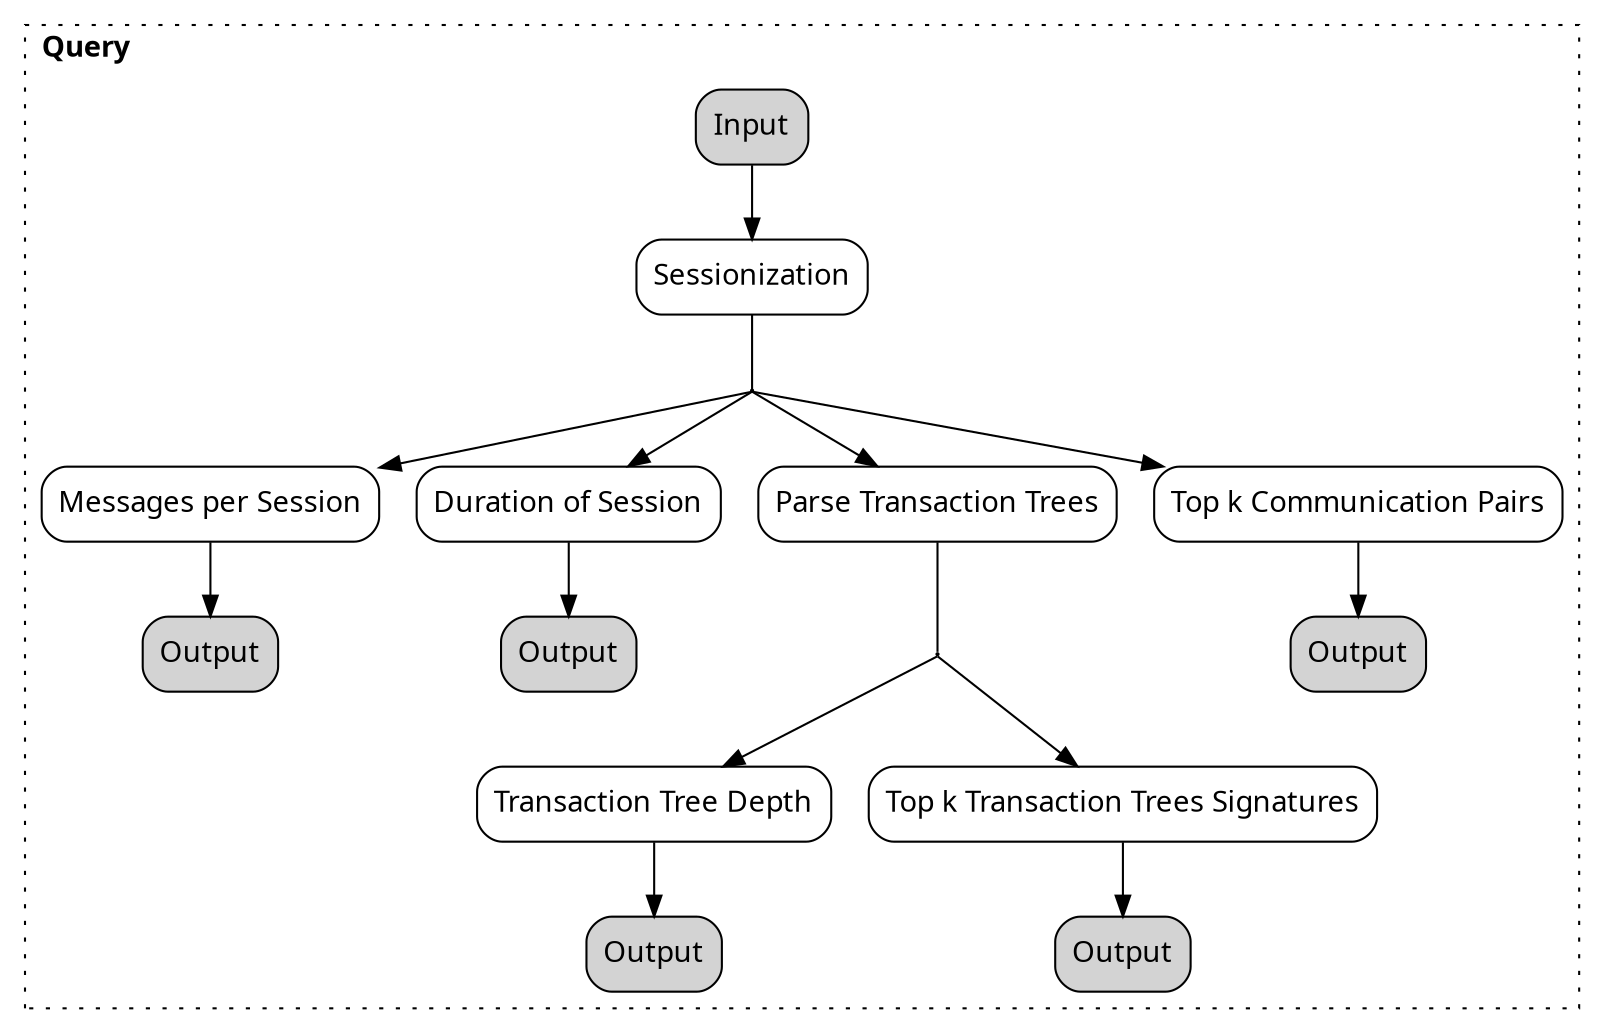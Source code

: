 digraph G {
//    rankdir="LR";
    graph [fontname = "source sans pro bold"];
    node [fontname = "source sans pro light"];
    edge [fontname = "source sans pro light"];

//    graph [splines=ortho]
    node [style="rounded", shape=box]

    subgraph cluster_1 {
        labeljust = "l";
        label="Query";
        graph[style=dotted];

        input [label="Input", style="rounded,filled"]
        sessionize [label="Sessionization"]
        sessionize_pub [shape=circle,width=.01,height=.01,label=""]

        msgcount [label="Messages per Session"]
        msgcount_hist [label="Output", style="rounded,filled"]
        msgspan [label="Duration of Session"]
        msgspan_hist [label="Output", style="rounded,filled"]
        txns [label="Parse Transaction Trees"]
        txns_pub [shape=circle,width=.01,height=.01,label=""]
        txdepth [label="Transaction Tree Depth"]
        txdepth_hist [label="Output", style="rounded,filled"]
        txsigtop10 [label="Top k Transaction Trees Signatures"]
        txsigtop10_hist [label="Output", style="rounded,filled"]
        servicetop10 [label="Top k Communication Pairs"]
        servicetop10_hist [label="Output", style="rounded,filled"]
        
        input -> sessionize
        sessionize -> sessionize_pub [arrowhead=none]
        sessionize_pub -> {msgcount, msgspan, txns, servicetop10} [headport="_"]

        msgcount -> msgcount_hist
        msgspan -> msgspan_hist

        txns -> txns_pub [arrowhead=none]
        txns_pub -> {txdepth, txsigtop10} [headport="_"]

        txdepth -> txdepth_hist

        txsigtop10 -> txsigtop10_hist

        servicetop10 -> servicetop10_hist
    }
}
